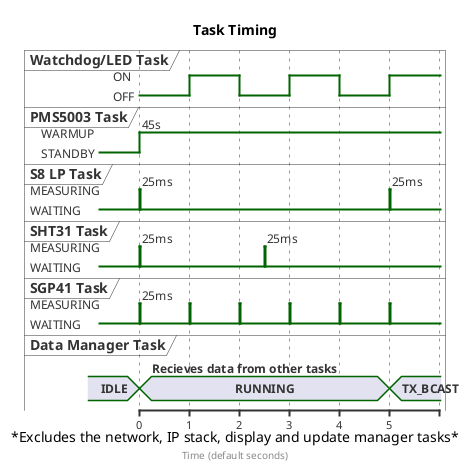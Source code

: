 @startuml

'scale 5 as 10 pixels
'scale 10 as 20 pixels
'scale 300 as 600 pixels
'manual time-axis

skinparam defaultTextAlignment center
/'skinparam monochrome reverse'/

title "Task Timing"
caption *Excludes the network, IP stack, display and update manager tasks*
footer: Time (default seconds)

robust "Watchdog/LED Task" as watchdog
robust "PMS5003 Task" as pms
robust "S8 LP Task" as s8lp
robust "SHT31 Task" as sht31
robust "SGP41 Task" as sgp41
concise "Data Manager Task" as dm

pms is STANDBY
s8lp is WAITING
sht31 is WAITING
sgp41 is WAITING
dm is IDLE

@0
watchdog is OFF
pms is WARMUP : 45s
s8lp is MEASURING : 25ms
sht31 is MEASURING : 25ms
sgp41 is MEASURING : 25ms
dm is RUNNING : Recieves data from other tasks

@0.025
s8lp is WAITING
sht31 is WAITING
sgp41 is WAITING

@1
watchdog is ON
sgp41 is MEASURING

@1.025
sgp41 is WAITING

@2
watchdog is OFF
sgp41 is MEASURING

@2.025
sgp41 is WAITING

@2.5
sht31 is MEASURING : 25ms

@+0.025
sht31 is WAITING

@3
watchdog is ON
sgp41 is MEASURING

@3.025
sgp41 is WAITING

@4
watchdog is OFF
sgp41 is MEASURING

@4.025
sgp41 is WAITING

@5
watchdog is ON
s8lp is MEASURING : 25ms
sgp41 is MEASURING
dm is TX_BCAST

@+0.025
s8lp is WAITING
sgp41 is WAITING

@enduml
